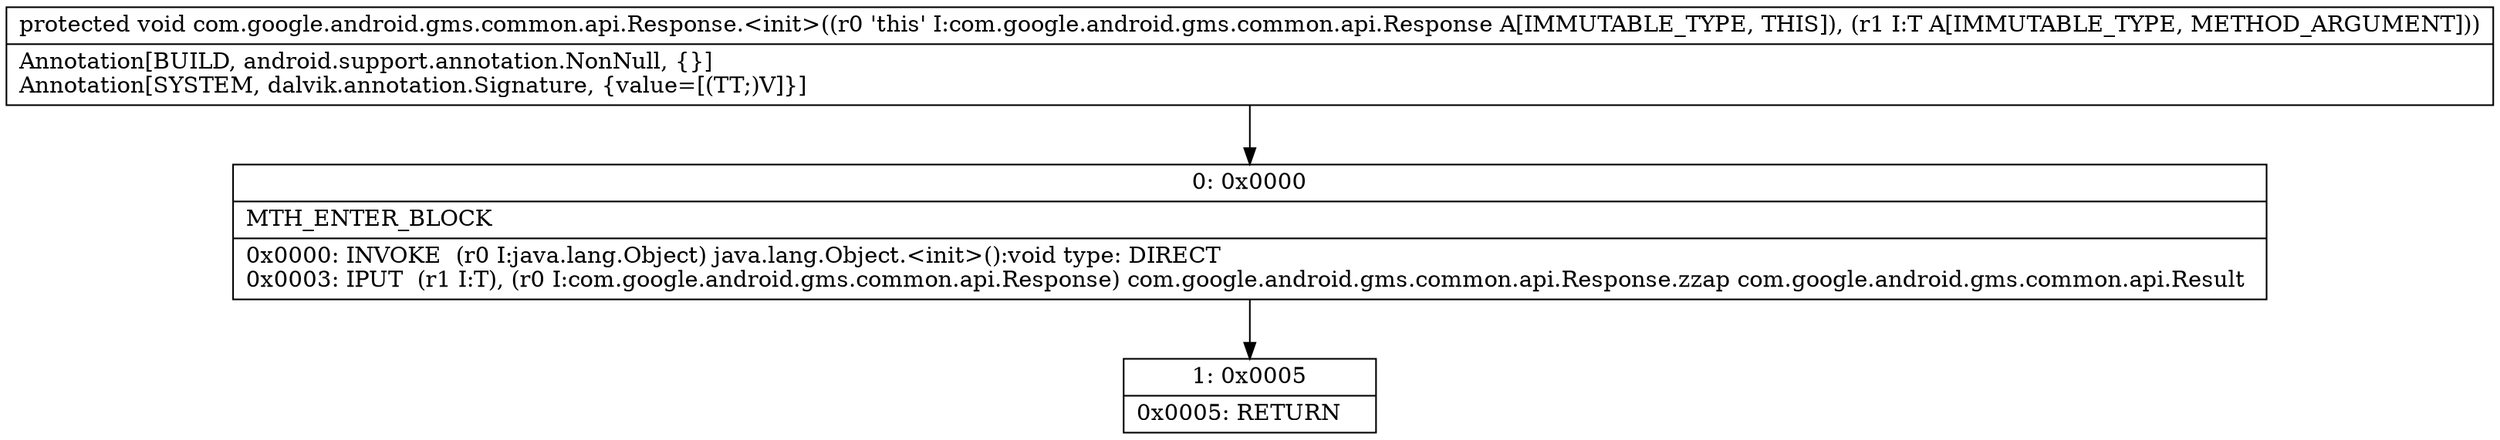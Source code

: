 digraph "CFG forcom.google.android.gms.common.api.Response.\<init\>(Lcom\/google\/android\/gms\/common\/api\/Result;)V" {
Node_0 [shape=record,label="{0\:\ 0x0000|MTH_ENTER_BLOCK\l|0x0000: INVOKE  (r0 I:java.lang.Object) java.lang.Object.\<init\>():void type: DIRECT \l0x0003: IPUT  (r1 I:T), (r0 I:com.google.android.gms.common.api.Response) com.google.android.gms.common.api.Response.zzap com.google.android.gms.common.api.Result \l}"];
Node_1 [shape=record,label="{1\:\ 0x0005|0x0005: RETURN   \l}"];
MethodNode[shape=record,label="{protected void com.google.android.gms.common.api.Response.\<init\>((r0 'this' I:com.google.android.gms.common.api.Response A[IMMUTABLE_TYPE, THIS]), (r1 I:T A[IMMUTABLE_TYPE, METHOD_ARGUMENT]))  | Annotation[BUILD, android.support.annotation.NonNull, \{\}]\lAnnotation[SYSTEM, dalvik.annotation.Signature, \{value=[(TT;)V]\}]\l}"];
MethodNode -> Node_0;
Node_0 -> Node_1;
}

